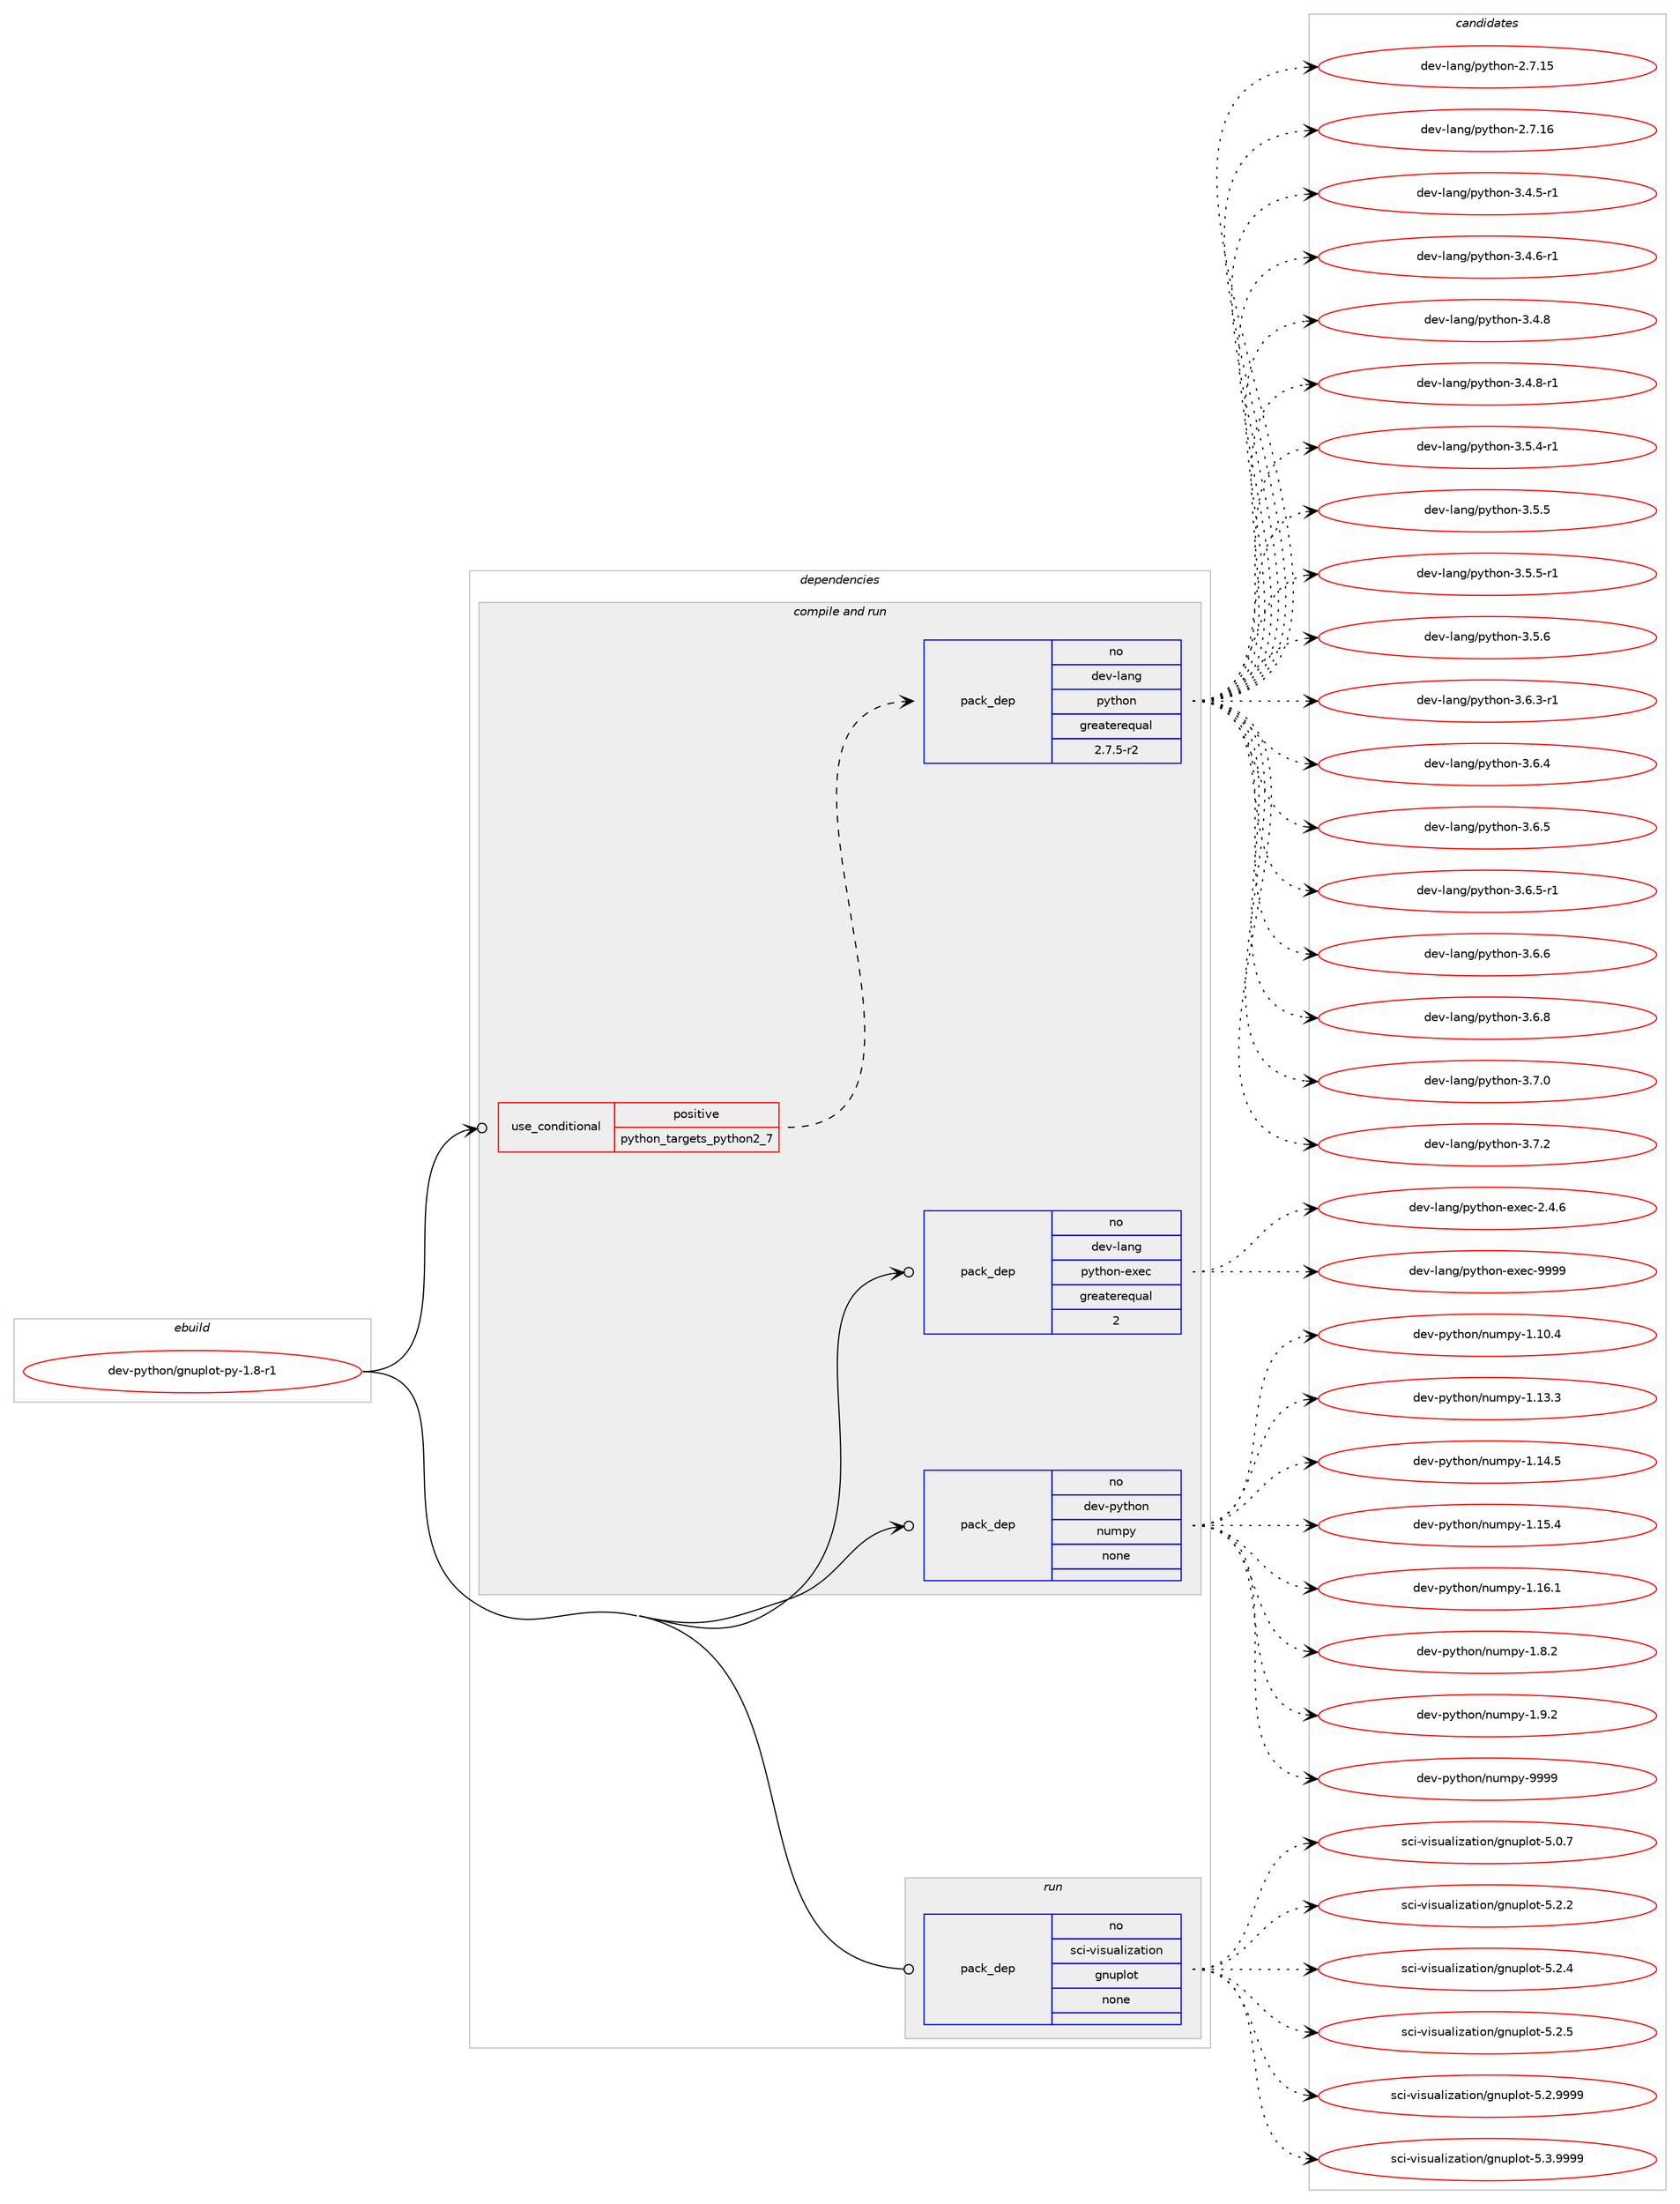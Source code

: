 digraph prolog {

# *************
# Graph options
# *************

newrank=true;
concentrate=true;
compound=true;
graph [rankdir=LR,fontname=Helvetica,fontsize=10,ranksep=1.5];#, ranksep=2.5, nodesep=0.2];
edge  [arrowhead=vee];
node  [fontname=Helvetica,fontsize=10];

# **********
# The ebuild
# **********

subgraph cluster_leftcol {
color=gray;
rank=same;
label=<<i>ebuild</i>>;
id [label="dev-python/gnuplot-py-1.8-r1", color=red, width=4, href="../dev-python/gnuplot-py-1.8-r1.svg"];
}

# ****************
# The dependencies
# ****************

subgraph cluster_midcol {
color=gray;
label=<<i>dependencies</i>>;
subgraph cluster_compile {
fillcolor="#eeeeee";
style=filled;
label=<<i>compile</i>>;
}
subgraph cluster_compileandrun {
fillcolor="#eeeeee";
style=filled;
label=<<i>compile and run</i>>;
subgraph cond375051 {
dependency1411582 [label=<<TABLE BORDER="0" CELLBORDER="1" CELLSPACING="0" CELLPADDING="4"><TR><TD ROWSPAN="3" CELLPADDING="10">use_conditional</TD></TR><TR><TD>positive</TD></TR><TR><TD>python_targets_python2_7</TD></TR></TABLE>>, shape=none, color=red];
subgraph pack1013265 {
dependency1411583 [label=<<TABLE BORDER="0" CELLBORDER="1" CELLSPACING="0" CELLPADDING="4" WIDTH="220"><TR><TD ROWSPAN="6" CELLPADDING="30">pack_dep</TD></TR><TR><TD WIDTH="110">no</TD></TR><TR><TD>dev-lang</TD></TR><TR><TD>python</TD></TR><TR><TD>greaterequal</TD></TR><TR><TD>2.7.5-r2</TD></TR></TABLE>>, shape=none, color=blue];
}
dependency1411582:e -> dependency1411583:w [weight=20,style="dashed",arrowhead="vee"];
}
id:e -> dependency1411582:w [weight=20,style="solid",arrowhead="odotvee"];
subgraph pack1013266 {
dependency1411584 [label=<<TABLE BORDER="0" CELLBORDER="1" CELLSPACING="0" CELLPADDING="4" WIDTH="220"><TR><TD ROWSPAN="6" CELLPADDING="30">pack_dep</TD></TR><TR><TD WIDTH="110">no</TD></TR><TR><TD>dev-lang</TD></TR><TR><TD>python-exec</TD></TR><TR><TD>greaterequal</TD></TR><TR><TD>2</TD></TR></TABLE>>, shape=none, color=blue];
}
id:e -> dependency1411584:w [weight=20,style="solid",arrowhead="odotvee"];
subgraph pack1013267 {
dependency1411585 [label=<<TABLE BORDER="0" CELLBORDER="1" CELLSPACING="0" CELLPADDING="4" WIDTH="220"><TR><TD ROWSPAN="6" CELLPADDING="30">pack_dep</TD></TR><TR><TD WIDTH="110">no</TD></TR><TR><TD>dev-python</TD></TR><TR><TD>numpy</TD></TR><TR><TD>none</TD></TR><TR><TD></TD></TR></TABLE>>, shape=none, color=blue];
}
id:e -> dependency1411585:w [weight=20,style="solid",arrowhead="odotvee"];
}
subgraph cluster_run {
fillcolor="#eeeeee";
style=filled;
label=<<i>run</i>>;
subgraph pack1013268 {
dependency1411586 [label=<<TABLE BORDER="0" CELLBORDER="1" CELLSPACING="0" CELLPADDING="4" WIDTH="220"><TR><TD ROWSPAN="6" CELLPADDING="30">pack_dep</TD></TR><TR><TD WIDTH="110">no</TD></TR><TR><TD>sci-visualization</TD></TR><TR><TD>gnuplot</TD></TR><TR><TD>none</TD></TR><TR><TD></TD></TR></TABLE>>, shape=none, color=blue];
}
id:e -> dependency1411586:w [weight=20,style="solid",arrowhead="odot"];
}
}

# **************
# The candidates
# **************

subgraph cluster_choices {
rank=same;
color=gray;
label=<<i>candidates</i>>;

subgraph choice1013265 {
color=black;
nodesep=1;
choice10010111845108971101034711212111610411111045504655464953 [label="dev-lang/python-2.7.15", color=red, width=4,href="../dev-lang/python-2.7.15.svg"];
choice10010111845108971101034711212111610411111045504655464954 [label="dev-lang/python-2.7.16", color=red, width=4,href="../dev-lang/python-2.7.16.svg"];
choice1001011184510897110103471121211161041111104551465246534511449 [label="dev-lang/python-3.4.5-r1", color=red, width=4,href="../dev-lang/python-3.4.5-r1.svg"];
choice1001011184510897110103471121211161041111104551465246544511449 [label="dev-lang/python-3.4.6-r1", color=red, width=4,href="../dev-lang/python-3.4.6-r1.svg"];
choice100101118451089711010347112121116104111110455146524656 [label="dev-lang/python-3.4.8", color=red, width=4,href="../dev-lang/python-3.4.8.svg"];
choice1001011184510897110103471121211161041111104551465246564511449 [label="dev-lang/python-3.4.8-r1", color=red, width=4,href="../dev-lang/python-3.4.8-r1.svg"];
choice1001011184510897110103471121211161041111104551465346524511449 [label="dev-lang/python-3.5.4-r1", color=red, width=4,href="../dev-lang/python-3.5.4-r1.svg"];
choice100101118451089711010347112121116104111110455146534653 [label="dev-lang/python-3.5.5", color=red, width=4,href="../dev-lang/python-3.5.5.svg"];
choice1001011184510897110103471121211161041111104551465346534511449 [label="dev-lang/python-3.5.5-r1", color=red, width=4,href="../dev-lang/python-3.5.5-r1.svg"];
choice100101118451089711010347112121116104111110455146534654 [label="dev-lang/python-3.5.6", color=red, width=4,href="../dev-lang/python-3.5.6.svg"];
choice1001011184510897110103471121211161041111104551465446514511449 [label="dev-lang/python-3.6.3-r1", color=red, width=4,href="../dev-lang/python-3.6.3-r1.svg"];
choice100101118451089711010347112121116104111110455146544652 [label="dev-lang/python-3.6.4", color=red, width=4,href="../dev-lang/python-3.6.4.svg"];
choice100101118451089711010347112121116104111110455146544653 [label="dev-lang/python-3.6.5", color=red, width=4,href="../dev-lang/python-3.6.5.svg"];
choice1001011184510897110103471121211161041111104551465446534511449 [label="dev-lang/python-3.6.5-r1", color=red, width=4,href="../dev-lang/python-3.6.5-r1.svg"];
choice100101118451089711010347112121116104111110455146544654 [label="dev-lang/python-3.6.6", color=red, width=4,href="../dev-lang/python-3.6.6.svg"];
choice100101118451089711010347112121116104111110455146544656 [label="dev-lang/python-3.6.8", color=red, width=4,href="../dev-lang/python-3.6.8.svg"];
choice100101118451089711010347112121116104111110455146554648 [label="dev-lang/python-3.7.0", color=red, width=4,href="../dev-lang/python-3.7.0.svg"];
choice100101118451089711010347112121116104111110455146554650 [label="dev-lang/python-3.7.2", color=red, width=4,href="../dev-lang/python-3.7.2.svg"];
dependency1411583:e -> choice10010111845108971101034711212111610411111045504655464953:w [style=dotted,weight="100"];
dependency1411583:e -> choice10010111845108971101034711212111610411111045504655464954:w [style=dotted,weight="100"];
dependency1411583:e -> choice1001011184510897110103471121211161041111104551465246534511449:w [style=dotted,weight="100"];
dependency1411583:e -> choice1001011184510897110103471121211161041111104551465246544511449:w [style=dotted,weight="100"];
dependency1411583:e -> choice100101118451089711010347112121116104111110455146524656:w [style=dotted,weight="100"];
dependency1411583:e -> choice1001011184510897110103471121211161041111104551465246564511449:w [style=dotted,weight="100"];
dependency1411583:e -> choice1001011184510897110103471121211161041111104551465346524511449:w [style=dotted,weight="100"];
dependency1411583:e -> choice100101118451089711010347112121116104111110455146534653:w [style=dotted,weight="100"];
dependency1411583:e -> choice1001011184510897110103471121211161041111104551465346534511449:w [style=dotted,weight="100"];
dependency1411583:e -> choice100101118451089711010347112121116104111110455146534654:w [style=dotted,weight="100"];
dependency1411583:e -> choice1001011184510897110103471121211161041111104551465446514511449:w [style=dotted,weight="100"];
dependency1411583:e -> choice100101118451089711010347112121116104111110455146544652:w [style=dotted,weight="100"];
dependency1411583:e -> choice100101118451089711010347112121116104111110455146544653:w [style=dotted,weight="100"];
dependency1411583:e -> choice1001011184510897110103471121211161041111104551465446534511449:w [style=dotted,weight="100"];
dependency1411583:e -> choice100101118451089711010347112121116104111110455146544654:w [style=dotted,weight="100"];
dependency1411583:e -> choice100101118451089711010347112121116104111110455146544656:w [style=dotted,weight="100"];
dependency1411583:e -> choice100101118451089711010347112121116104111110455146554648:w [style=dotted,weight="100"];
dependency1411583:e -> choice100101118451089711010347112121116104111110455146554650:w [style=dotted,weight="100"];
}
subgraph choice1013266 {
color=black;
nodesep=1;
choice1001011184510897110103471121211161041111104510112010199455046524654 [label="dev-lang/python-exec-2.4.6", color=red, width=4,href="../dev-lang/python-exec-2.4.6.svg"];
choice10010111845108971101034711212111610411111045101120101994557575757 [label="dev-lang/python-exec-9999", color=red, width=4,href="../dev-lang/python-exec-9999.svg"];
dependency1411584:e -> choice1001011184510897110103471121211161041111104510112010199455046524654:w [style=dotted,weight="100"];
dependency1411584:e -> choice10010111845108971101034711212111610411111045101120101994557575757:w [style=dotted,weight="100"];
}
subgraph choice1013267 {
color=black;
nodesep=1;
choice100101118451121211161041111104711011710911212145494649484652 [label="dev-python/numpy-1.10.4", color=red, width=4,href="../dev-python/numpy-1.10.4.svg"];
choice100101118451121211161041111104711011710911212145494649514651 [label="dev-python/numpy-1.13.3", color=red, width=4,href="../dev-python/numpy-1.13.3.svg"];
choice100101118451121211161041111104711011710911212145494649524653 [label="dev-python/numpy-1.14.5", color=red, width=4,href="../dev-python/numpy-1.14.5.svg"];
choice100101118451121211161041111104711011710911212145494649534652 [label="dev-python/numpy-1.15.4", color=red, width=4,href="../dev-python/numpy-1.15.4.svg"];
choice100101118451121211161041111104711011710911212145494649544649 [label="dev-python/numpy-1.16.1", color=red, width=4,href="../dev-python/numpy-1.16.1.svg"];
choice1001011184511212111610411111047110117109112121454946564650 [label="dev-python/numpy-1.8.2", color=red, width=4,href="../dev-python/numpy-1.8.2.svg"];
choice1001011184511212111610411111047110117109112121454946574650 [label="dev-python/numpy-1.9.2", color=red, width=4,href="../dev-python/numpy-1.9.2.svg"];
choice10010111845112121116104111110471101171091121214557575757 [label="dev-python/numpy-9999", color=red, width=4,href="../dev-python/numpy-9999.svg"];
dependency1411585:e -> choice100101118451121211161041111104711011710911212145494649484652:w [style=dotted,weight="100"];
dependency1411585:e -> choice100101118451121211161041111104711011710911212145494649514651:w [style=dotted,weight="100"];
dependency1411585:e -> choice100101118451121211161041111104711011710911212145494649524653:w [style=dotted,weight="100"];
dependency1411585:e -> choice100101118451121211161041111104711011710911212145494649534652:w [style=dotted,weight="100"];
dependency1411585:e -> choice100101118451121211161041111104711011710911212145494649544649:w [style=dotted,weight="100"];
dependency1411585:e -> choice1001011184511212111610411111047110117109112121454946564650:w [style=dotted,weight="100"];
dependency1411585:e -> choice1001011184511212111610411111047110117109112121454946574650:w [style=dotted,weight="100"];
dependency1411585:e -> choice10010111845112121116104111110471101171091121214557575757:w [style=dotted,weight="100"];
}
subgraph choice1013268 {
color=black;
nodesep=1;
choice1159910545118105115117971081051229711610511111047103110117112108111116455346484655 [label="sci-visualization/gnuplot-5.0.7", color=red, width=4,href="../sci-visualization/gnuplot-5.0.7.svg"];
choice1159910545118105115117971081051229711610511111047103110117112108111116455346504650 [label="sci-visualization/gnuplot-5.2.2", color=red, width=4,href="../sci-visualization/gnuplot-5.2.2.svg"];
choice1159910545118105115117971081051229711610511111047103110117112108111116455346504652 [label="sci-visualization/gnuplot-5.2.4", color=red, width=4,href="../sci-visualization/gnuplot-5.2.4.svg"];
choice1159910545118105115117971081051229711610511111047103110117112108111116455346504653 [label="sci-visualization/gnuplot-5.2.5", color=red, width=4,href="../sci-visualization/gnuplot-5.2.5.svg"];
choice1159910545118105115117971081051229711610511111047103110117112108111116455346504657575757 [label="sci-visualization/gnuplot-5.2.9999", color=red, width=4,href="../sci-visualization/gnuplot-5.2.9999.svg"];
choice1159910545118105115117971081051229711610511111047103110117112108111116455346514657575757 [label="sci-visualization/gnuplot-5.3.9999", color=red, width=4,href="../sci-visualization/gnuplot-5.3.9999.svg"];
dependency1411586:e -> choice1159910545118105115117971081051229711610511111047103110117112108111116455346484655:w [style=dotted,weight="100"];
dependency1411586:e -> choice1159910545118105115117971081051229711610511111047103110117112108111116455346504650:w [style=dotted,weight="100"];
dependency1411586:e -> choice1159910545118105115117971081051229711610511111047103110117112108111116455346504652:w [style=dotted,weight="100"];
dependency1411586:e -> choice1159910545118105115117971081051229711610511111047103110117112108111116455346504653:w [style=dotted,weight="100"];
dependency1411586:e -> choice1159910545118105115117971081051229711610511111047103110117112108111116455346504657575757:w [style=dotted,weight="100"];
dependency1411586:e -> choice1159910545118105115117971081051229711610511111047103110117112108111116455346514657575757:w [style=dotted,weight="100"];
}
}

}
